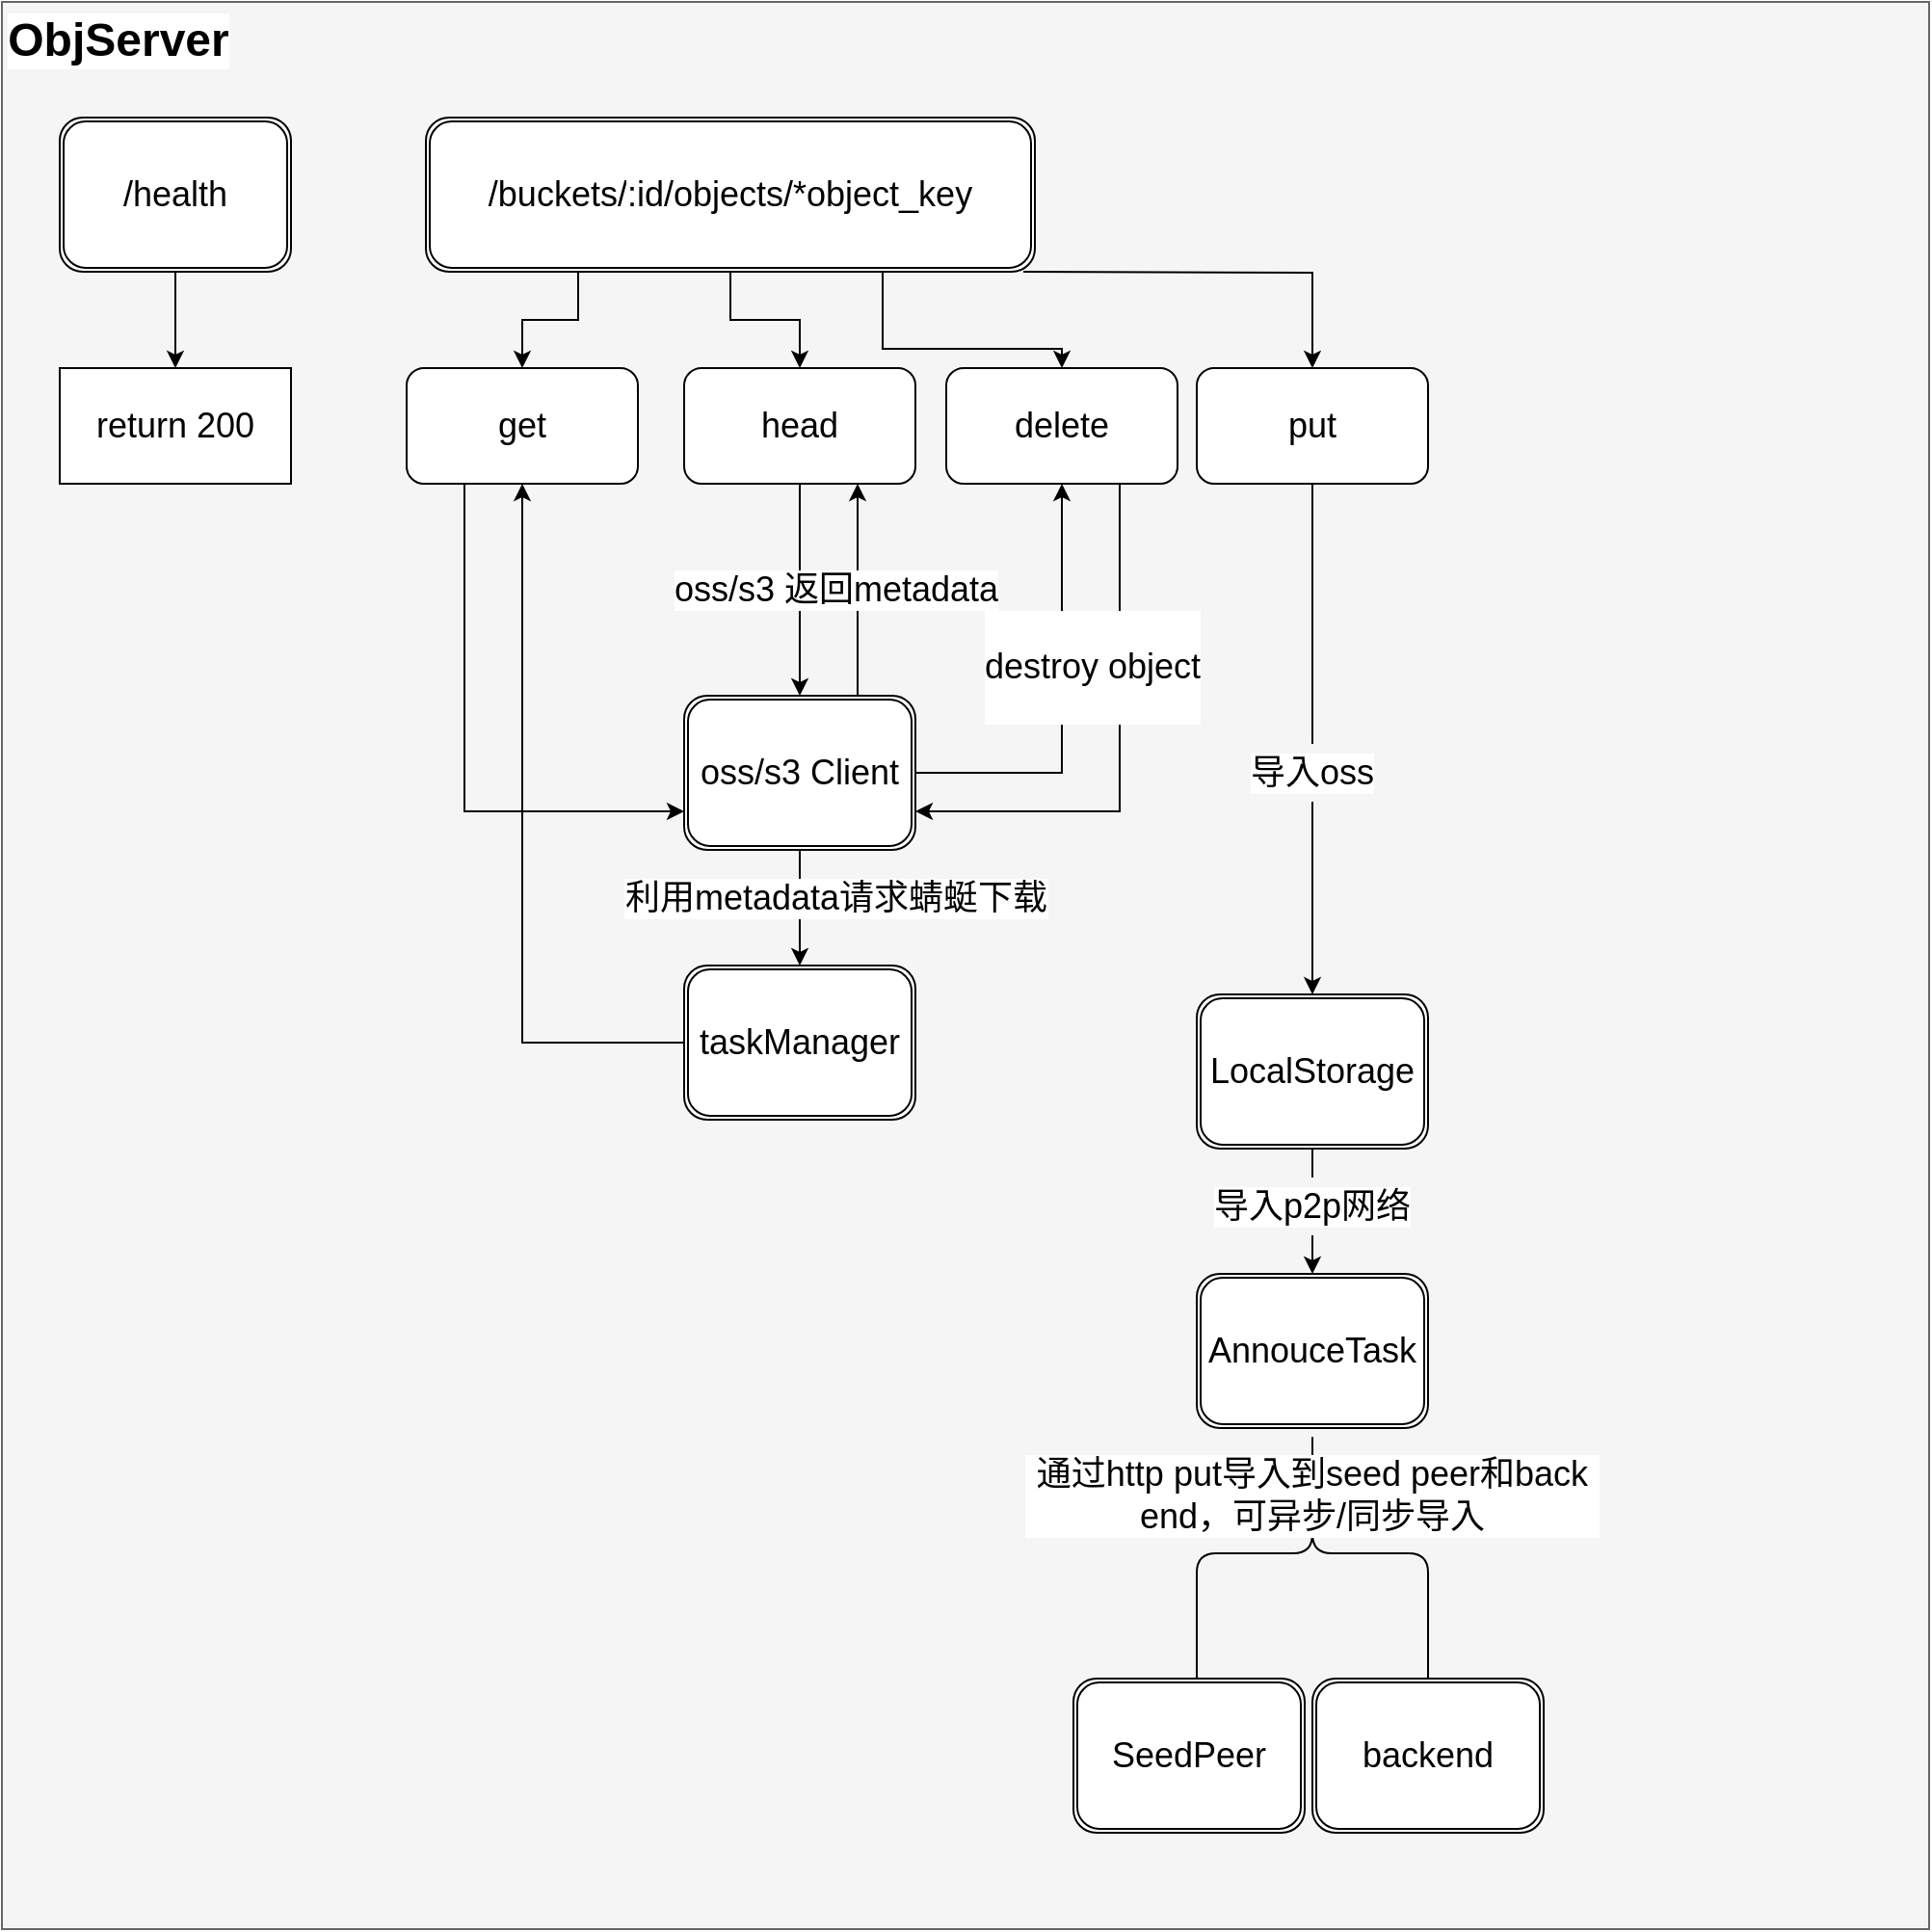 <mxfile version="20.1.3" type="github">
  <diagram id="6DbFmYRho63iFPN8Yf7f" name="第 1 页">
    <mxGraphModel dx="1426" dy="825" grid="1" gridSize="10" guides="1" tooltips="1" connect="1" arrows="1" fold="1" page="1" pageScale="1" pageWidth="827" pageHeight="1169" math="0" shadow="0">
      <root>
        <mxCell id="0" />
        <mxCell id="1" parent="0" />
        <mxCell id="CY5FRTeEtqsgLyIgW5-L-1" value="" style="whiteSpace=wrap;html=1;aspect=fixed;labelBackgroundColor=#FFFFFF;fontSize=18;fontColor=#333333;fillColor=#f5f5f5;strokeColor=#666666;" vertex="1" parent="1">
          <mxGeometry x="60" y="70" width="1000" height="1000" as="geometry" />
        </mxCell>
        <mxCell id="CY5FRTeEtqsgLyIgW5-L-2" value="ObjServer" style="text;strokeColor=none;fillColor=none;html=1;fontSize=24;fontStyle=1;verticalAlign=middle;align=center;labelBackgroundColor=#FFFFFF;fontColor=#000000;" vertex="1" parent="1">
          <mxGeometry x="70" y="70" width="100" height="40" as="geometry" />
        </mxCell>
        <mxCell id="CY5FRTeEtqsgLyIgW5-L-6" style="edgeStyle=orthogonalEdgeStyle;rounded=0;orthogonalLoop=1;jettySize=auto;html=1;exitX=0.5;exitY=1;exitDx=0;exitDy=0;entryX=0.5;entryY=0;entryDx=0;entryDy=0;fontFamily=Helvetica;fontSize=18;fontColor=#000000;" edge="1" parent="1" source="CY5FRTeEtqsgLyIgW5-L-3" target="CY5FRTeEtqsgLyIgW5-L-5">
          <mxGeometry relative="1" as="geometry" />
        </mxCell>
        <mxCell id="CY5FRTeEtqsgLyIgW5-L-3" value="/health" style="shape=ext;double=1;rounded=1;whiteSpace=wrap;html=1;labelBackgroundColor=#FFFFFF;fontSize=18;fontColor=#000000;" vertex="1" parent="1">
          <mxGeometry x="90" y="130" width="120" height="80" as="geometry" />
        </mxCell>
        <mxCell id="CY5FRTeEtqsgLyIgW5-L-15" style="edgeStyle=orthogonalEdgeStyle;rounded=0;orthogonalLoop=1;jettySize=auto;html=1;exitX=0.25;exitY=1;exitDx=0;exitDy=0;entryX=0.5;entryY=0;entryDx=0;entryDy=0;fontFamily=Helvetica;fontSize=18;fontColor=#000000;" edge="1" parent="1" source="CY5FRTeEtqsgLyIgW5-L-4" target="CY5FRTeEtqsgLyIgW5-L-7">
          <mxGeometry relative="1" as="geometry" />
        </mxCell>
        <mxCell id="CY5FRTeEtqsgLyIgW5-L-16" style="edgeStyle=orthogonalEdgeStyle;rounded=0;orthogonalLoop=1;jettySize=auto;html=1;exitX=0.5;exitY=1;exitDx=0;exitDy=0;fontFamily=Helvetica;fontSize=18;fontColor=#000000;" edge="1" parent="1" source="CY5FRTeEtqsgLyIgW5-L-4" target="CY5FRTeEtqsgLyIgW5-L-8">
          <mxGeometry relative="1" as="geometry" />
        </mxCell>
        <mxCell id="CY5FRTeEtqsgLyIgW5-L-17" style="edgeStyle=orthogonalEdgeStyle;rounded=0;orthogonalLoop=1;jettySize=auto;html=1;exitX=0.75;exitY=1;exitDx=0;exitDy=0;entryX=0.5;entryY=0;entryDx=0;entryDy=0;fontFamily=Helvetica;fontSize=18;fontColor=#000000;" edge="1" parent="1" source="CY5FRTeEtqsgLyIgW5-L-4" target="CY5FRTeEtqsgLyIgW5-L-9">
          <mxGeometry relative="1" as="geometry">
            <Array as="points">
              <mxPoint x="517" y="250" />
              <mxPoint x="610" y="250" />
            </Array>
          </mxGeometry>
        </mxCell>
        <mxCell id="CY5FRTeEtqsgLyIgW5-L-18" style="edgeStyle=orthogonalEdgeStyle;rounded=0;orthogonalLoop=1;jettySize=auto;html=1;entryX=0.5;entryY=0;entryDx=0;entryDy=0;fontFamily=Helvetica;fontSize=18;fontColor=#000000;" edge="1" parent="1" target="CY5FRTeEtqsgLyIgW5-L-10">
          <mxGeometry relative="1" as="geometry">
            <mxPoint x="590" y="210" as="sourcePoint" />
          </mxGeometry>
        </mxCell>
        <mxCell id="CY5FRTeEtqsgLyIgW5-L-4" value="/buckets/&lt;span style=&quot;text-align: start; background-color: rgb(255, 255, 255);&quot;&gt;&lt;font style=&quot;font-size: 18px;&quot;&gt;:id/objects/*object_key&lt;/font&gt;&lt;/span&gt;" style="shape=ext;double=1;rounded=1;whiteSpace=wrap;html=1;labelBackgroundColor=#FFFFFF;fontSize=18;fontColor=#000000;" vertex="1" parent="1">
          <mxGeometry x="280" y="130" width="316" height="80" as="geometry" />
        </mxCell>
        <mxCell id="CY5FRTeEtqsgLyIgW5-L-5" value="return 200" style="rounded=0;whiteSpace=wrap;html=1;labelBackgroundColor=#FFFFFF;fontFamily=Helvetica;fontSize=18;fontColor=#000000;" vertex="1" parent="1">
          <mxGeometry x="90" y="260" width="120" height="60" as="geometry" />
        </mxCell>
        <mxCell id="CY5FRTeEtqsgLyIgW5-L-23" style="edgeStyle=orthogonalEdgeStyle;rounded=0;orthogonalLoop=1;jettySize=auto;html=1;exitX=0.25;exitY=1;exitDx=0;exitDy=0;entryX=0;entryY=0.75;entryDx=0;entryDy=0;fontFamily=Helvetica;fontSize=18;fontColor=#000000;" edge="1" parent="1" source="CY5FRTeEtqsgLyIgW5-L-7" target="CY5FRTeEtqsgLyIgW5-L-14">
          <mxGeometry relative="1" as="geometry" />
        </mxCell>
        <mxCell id="CY5FRTeEtqsgLyIgW5-L-7" value="get" style="rounded=1;whiteSpace=wrap;html=1;labelBackgroundColor=#FFFFFF;fontFamily=Helvetica;fontSize=18;fontColor=#000000;" vertex="1" parent="1">
          <mxGeometry x="270" y="260" width="120" height="60" as="geometry" />
        </mxCell>
        <mxCell id="CY5FRTeEtqsgLyIgW5-L-19" style="edgeStyle=orthogonalEdgeStyle;rounded=0;orthogonalLoop=1;jettySize=auto;html=1;exitX=0.5;exitY=1;exitDx=0;exitDy=0;fontFamily=Helvetica;fontSize=18;fontColor=#000000;" edge="1" parent="1" source="CY5FRTeEtqsgLyIgW5-L-8" target="CY5FRTeEtqsgLyIgW5-L-14">
          <mxGeometry relative="1" as="geometry" />
        </mxCell>
        <mxCell id="CY5FRTeEtqsgLyIgW5-L-8" value="head" style="rounded=1;whiteSpace=wrap;html=1;labelBackgroundColor=#FFFFFF;fontFamily=Helvetica;fontSize=18;fontColor=#000000;" vertex="1" parent="1">
          <mxGeometry x="414" y="260" width="120" height="60" as="geometry" />
        </mxCell>
        <mxCell id="CY5FRTeEtqsgLyIgW5-L-31" style="edgeStyle=orthogonalEdgeStyle;rounded=0;orthogonalLoop=1;jettySize=auto;html=1;exitX=0.75;exitY=1;exitDx=0;exitDy=0;entryX=1;entryY=0.75;entryDx=0;entryDy=0;fontFamily=Helvetica;fontSize=18;fontColor=#000000;" edge="1" parent="1" source="CY5FRTeEtqsgLyIgW5-L-9" target="CY5FRTeEtqsgLyIgW5-L-14">
          <mxGeometry relative="1" as="geometry" />
        </mxCell>
        <mxCell id="CY5FRTeEtqsgLyIgW5-L-9" value="delete" style="rounded=1;whiteSpace=wrap;html=1;labelBackgroundColor=#FFFFFF;fontFamily=Helvetica;fontSize=18;fontColor=#000000;" vertex="1" parent="1">
          <mxGeometry x="550" y="260" width="120" height="60" as="geometry" />
        </mxCell>
        <mxCell id="CY5FRTeEtqsgLyIgW5-L-35" style="edgeStyle=orthogonalEdgeStyle;rounded=0;orthogonalLoop=1;jettySize=auto;html=1;exitX=0.5;exitY=1;exitDx=0;exitDy=0;fontFamily=Helvetica;fontSize=18;fontColor=#000000;startArrow=none;" edge="1" parent="1" source="CY5FRTeEtqsgLyIgW5-L-36" target="CY5FRTeEtqsgLyIgW5-L-34">
          <mxGeometry relative="1" as="geometry" />
        </mxCell>
        <mxCell id="CY5FRTeEtqsgLyIgW5-L-10" value="put" style="rounded=1;whiteSpace=wrap;html=1;labelBackgroundColor=#FFFFFF;fontFamily=Helvetica;fontSize=18;fontColor=#000000;" vertex="1" parent="1">
          <mxGeometry x="680" y="260" width="120" height="60" as="geometry" />
        </mxCell>
        <mxCell id="CY5FRTeEtqsgLyIgW5-L-20" style="edgeStyle=orthogonalEdgeStyle;rounded=0;orthogonalLoop=1;jettySize=auto;html=1;exitX=0.75;exitY=0;exitDx=0;exitDy=0;entryX=0.75;entryY=1;entryDx=0;entryDy=0;fontFamily=Helvetica;fontSize=18;fontColor=#000000;" edge="1" parent="1" source="CY5FRTeEtqsgLyIgW5-L-14" target="CY5FRTeEtqsgLyIgW5-L-8">
          <mxGeometry relative="1" as="geometry" />
        </mxCell>
        <mxCell id="CY5FRTeEtqsgLyIgW5-L-28" style="edgeStyle=orthogonalEdgeStyle;rounded=0;orthogonalLoop=1;jettySize=auto;html=1;exitX=0.5;exitY=1;exitDx=0;exitDy=0;entryX=0.5;entryY=0;entryDx=0;entryDy=0;fontFamily=Helvetica;fontSize=18;fontColor=#000000;" edge="1" parent="1" source="CY5FRTeEtqsgLyIgW5-L-14" target="CY5FRTeEtqsgLyIgW5-L-26">
          <mxGeometry relative="1" as="geometry" />
        </mxCell>
        <mxCell id="CY5FRTeEtqsgLyIgW5-L-32" style="edgeStyle=orthogonalEdgeStyle;rounded=0;orthogonalLoop=1;jettySize=auto;html=1;exitX=1;exitY=0.5;exitDx=0;exitDy=0;entryX=0.5;entryY=1;entryDx=0;entryDy=0;fontFamily=Helvetica;fontSize=18;fontColor=#000000;" edge="1" parent="1" source="CY5FRTeEtqsgLyIgW5-L-14" target="CY5FRTeEtqsgLyIgW5-L-9">
          <mxGeometry relative="1" as="geometry" />
        </mxCell>
        <mxCell id="CY5FRTeEtqsgLyIgW5-L-14" value="oss/s3 Client" style="shape=ext;double=1;rounded=1;whiteSpace=wrap;html=1;labelBackgroundColor=#FFFFFF;fontFamily=Helvetica;fontSize=18;fontColor=#000000;" vertex="1" parent="1">
          <mxGeometry x="414" y="430" width="120" height="80" as="geometry" />
        </mxCell>
        <mxCell id="CY5FRTeEtqsgLyIgW5-L-21" value="oss/s3 返回metadata" style="text;html=1;strokeColor=none;fillColor=none;align=center;verticalAlign=middle;whiteSpace=wrap;rounded=0;labelBackgroundColor=#FFFFFF;fontFamily=Helvetica;fontSize=18;fontColor=#000000;" vertex="1" parent="1">
          <mxGeometry x="403" y="360" width="180" height="30" as="geometry" />
        </mxCell>
        <mxCell id="CY5FRTeEtqsgLyIgW5-L-26" value="taskManager" style="shape=ext;double=1;rounded=1;whiteSpace=wrap;html=1;labelBackgroundColor=#FFFFFF;fontFamily=Helvetica;fontSize=18;fontColor=#000000;" vertex="1" parent="1">
          <mxGeometry x="414" y="570" width="120" height="80" as="geometry" />
        </mxCell>
        <mxCell id="CY5FRTeEtqsgLyIgW5-L-27" value="利用metadata请求蜻蜓下载" style="text;html=1;strokeColor=none;fillColor=none;align=center;verticalAlign=middle;whiteSpace=wrap;rounded=0;labelBackgroundColor=#FFFFFF;fontFamily=Helvetica;fontSize=18;fontColor=#000000;" vertex="1" parent="1">
          <mxGeometry x="370" y="520" width="246" height="30" as="geometry" />
        </mxCell>
        <mxCell id="CY5FRTeEtqsgLyIgW5-L-29" value="" style="endArrow=classic;html=1;rounded=0;fontFamily=Helvetica;fontSize=18;fontColor=#000000;exitX=0;exitY=0.5;exitDx=0;exitDy=0;entryX=0.5;entryY=1;entryDx=0;entryDy=0;" edge="1" parent="1" source="CY5FRTeEtqsgLyIgW5-L-26" target="CY5FRTeEtqsgLyIgW5-L-7">
          <mxGeometry width="50" height="50" relative="1" as="geometry">
            <mxPoint x="220" y="450" as="sourcePoint" />
            <mxPoint x="270" y="400" as="targetPoint" />
            <Array as="points">
              <mxPoint x="330" y="610" />
            </Array>
          </mxGeometry>
        </mxCell>
        <mxCell id="CY5FRTeEtqsgLyIgW5-L-33" value="&lt;pre style=&quot;text-align: start;&quot;&gt;&lt;span style=&quot;background-color: rgb(255, 255, 255);&quot;&gt;&lt;font style=&quot;font-size: 18px;&quot; face=&quot;Helvetica&quot;&gt;destroy object&lt;/font&gt;&lt;/span&gt;&lt;/pre&gt;" style="text;html=1;strokeColor=none;fillColor=none;align=center;verticalAlign=middle;whiteSpace=wrap;rounded=0;labelBackgroundColor=#FFFFFF;fontFamily=Helvetica;fontSize=18;fontColor=#000000;" vertex="1" parent="1">
          <mxGeometry x="596" y="400" width="60" height="30" as="geometry" />
        </mxCell>
        <mxCell id="CY5FRTeEtqsgLyIgW5-L-41" style="edgeStyle=orthogonalEdgeStyle;rounded=0;orthogonalLoop=1;jettySize=auto;html=1;exitX=0.5;exitY=1;exitDx=0;exitDy=0;entryX=0.5;entryY=0;entryDx=0;entryDy=0;fontFamily=Helvetica;fontSize=18;fontColor=#000000;startArrow=none;" edge="1" parent="1" source="CY5FRTeEtqsgLyIgW5-L-42" target="CY5FRTeEtqsgLyIgW5-L-38">
          <mxGeometry relative="1" as="geometry" />
        </mxCell>
        <mxCell id="CY5FRTeEtqsgLyIgW5-L-34" value="&lt;pre style=&quot;text-align: start;&quot;&gt;&lt;span style=&quot;background-color: rgb(255, 255, 255);&quot;&gt;&lt;font style=&quot;font-size: 18px;&quot; face=&quot;Helvetica&quot;&gt;LocalStorage&lt;/font&gt;&lt;/span&gt;&lt;/pre&gt;" style="shape=ext;double=1;rounded=1;whiteSpace=wrap;html=1;labelBackgroundColor=#FFFFFF;fontFamily=Helvetica;fontSize=18;fontColor=#000000;" vertex="1" parent="1">
          <mxGeometry x="680" y="585" width="120" height="80" as="geometry" />
        </mxCell>
        <mxCell id="CY5FRTeEtqsgLyIgW5-L-36" value="导入oss" style="text;html=1;strokeColor=none;fillColor=none;align=center;verticalAlign=middle;whiteSpace=wrap;rounded=0;labelBackgroundColor=#FFFFFF;fontFamily=Helvetica;fontSize=18;fontColor=#000000;" vertex="1" parent="1">
          <mxGeometry x="700" y="455" width="80" height="30" as="geometry" />
        </mxCell>
        <mxCell id="CY5FRTeEtqsgLyIgW5-L-37" value="" style="edgeStyle=orthogonalEdgeStyle;rounded=0;orthogonalLoop=1;jettySize=auto;html=1;exitX=0.5;exitY=1;exitDx=0;exitDy=0;fontFamily=Helvetica;fontSize=18;fontColor=#000000;endArrow=none;" edge="1" parent="1" source="CY5FRTeEtqsgLyIgW5-L-10" target="CY5FRTeEtqsgLyIgW5-L-36">
          <mxGeometry relative="1" as="geometry">
            <mxPoint x="740" y="320" as="sourcePoint" />
            <mxPoint x="740" y="585" as="targetPoint" />
          </mxGeometry>
        </mxCell>
        <mxCell id="CY5FRTeEtqsgLyIgW5-L-38" value="AnnouceTask" style="shape=ext;double=1;rounded=1;whiteSpace=wrap;html=1;labelBackgroundColor=#FFFFFF;fontFamily=Helvetica;fontSize=18;fontColor=#000000;" vertex="1" parent="1">
          <mxGeometry x="680" y="730" width="120" height="80" as="geometry" />
        </mxCell>
        <mxCell id="CY5FRTeEtqsgLyIgW5-L-42" value="导入p2p网络" style="text;html=1;strokeColor=none;fillColor=none;align=center;verticalAlign=middle;whiteSpace=wrap;rounded=0;labelBackgroundColor=#FFFFFF;fontFamily=Helvetica;fontSize=18;fontColor=#000000;" vertex="1" parent="1">
          <mxGeometry x="680" y="680" width="120" height="30" as="geometry" />
        </mxCell>
        <mxCell id="CY5FRTeEtqsgLyIgW5-L-43" value="" style="edgeStyle=orthogonalEdgeStyle;rounded=0;orthogonalLoop=1;jettySize=auto;html=1;exitX=0.5;exitY=1;exitDx=0;exitDy=0;entryX=0.5;entryY=0;entryDx=0;entryDy=0;fontFamily=Helvetica;fontSize=18;fontColor=#000000;endArrow=none;" edge="1" parent="1" source="CY5FRTeEtqsgLyIgW5-L-34" target="CY5FRTeEtqsgLyIgW5-L-42">
          <mxGeometry relative="1" as="geometry">
            <mxPoint x="740" y="665" as="sourcePoint" />
            <mxPoint x="740" y="710" as="targetPoint" />
          </mxGeometry>
        </mxCell>
        <mxCell id="CY5FRTeEtqsgLyIgW5-L-44" value="SeedPeer" style="shape=ext;double=1;rounded=1;whiteSpace=wrap;html=1;labelBackgroundColor=#FFFFFF;fontFamily=Helvetica;fontSize=18;fontColor=#000000;" vertex="1" parent="1">
          <mxGeometry x="616" y="940" width="120" height="80" as="geometry" />
        </mxCell>
        <mxCell id="CY5FRTeEtqsgLyIgW5-L-45" value="backend" style="shape=ext;double=1;rounded=1;whiteSpace=wrap;html=1;labelBackgroundColor=#FFFFFF;fontFamily=Helvetica;fontSize=18;fontColor=#000000;" vertex="1" parent="1">
          <mxGeometry x="740" y="940" width="120" height="80" as="geometry" />
        </mxCell>
        <mxCell id="CY5FRTeEtqsgLyIgW5-L-46" value="" style="shape=curlyBracket;whiteSpace=wrap;html=1;rounded=1;labelBackgroundColor=#FFFFFF;fontFamily=Helvetica;fontSize=18;fontColor=#000000;direction=south;" vertex="1" parent="1">
          <mxGeometry x="680" y="810" width="120" height="130" as="geometry" />
        </mxCell>
        <mxCell id="CY5FRTeEtqsgLyIgW5-L-47" value="通过http put导入到seed peer和back end，可异步/同步导入" style="text;html=1;strokeColor=none;fillColor=none;align=center;verticalAlign=middle;whiteSpace=wrap;rounded=0;labelBackgroundColor=#FFFFFF;fontFamily=Helvetica;fontSize=18;fontColor=#000000;" vertex="1" parent="1">
          <mxGeometry x="590" y="830" width="300" height="30" as="geometry" />
        </mxCell>
      </root>
    </mxGraphModel>
  </diagram>
</mxfile>
